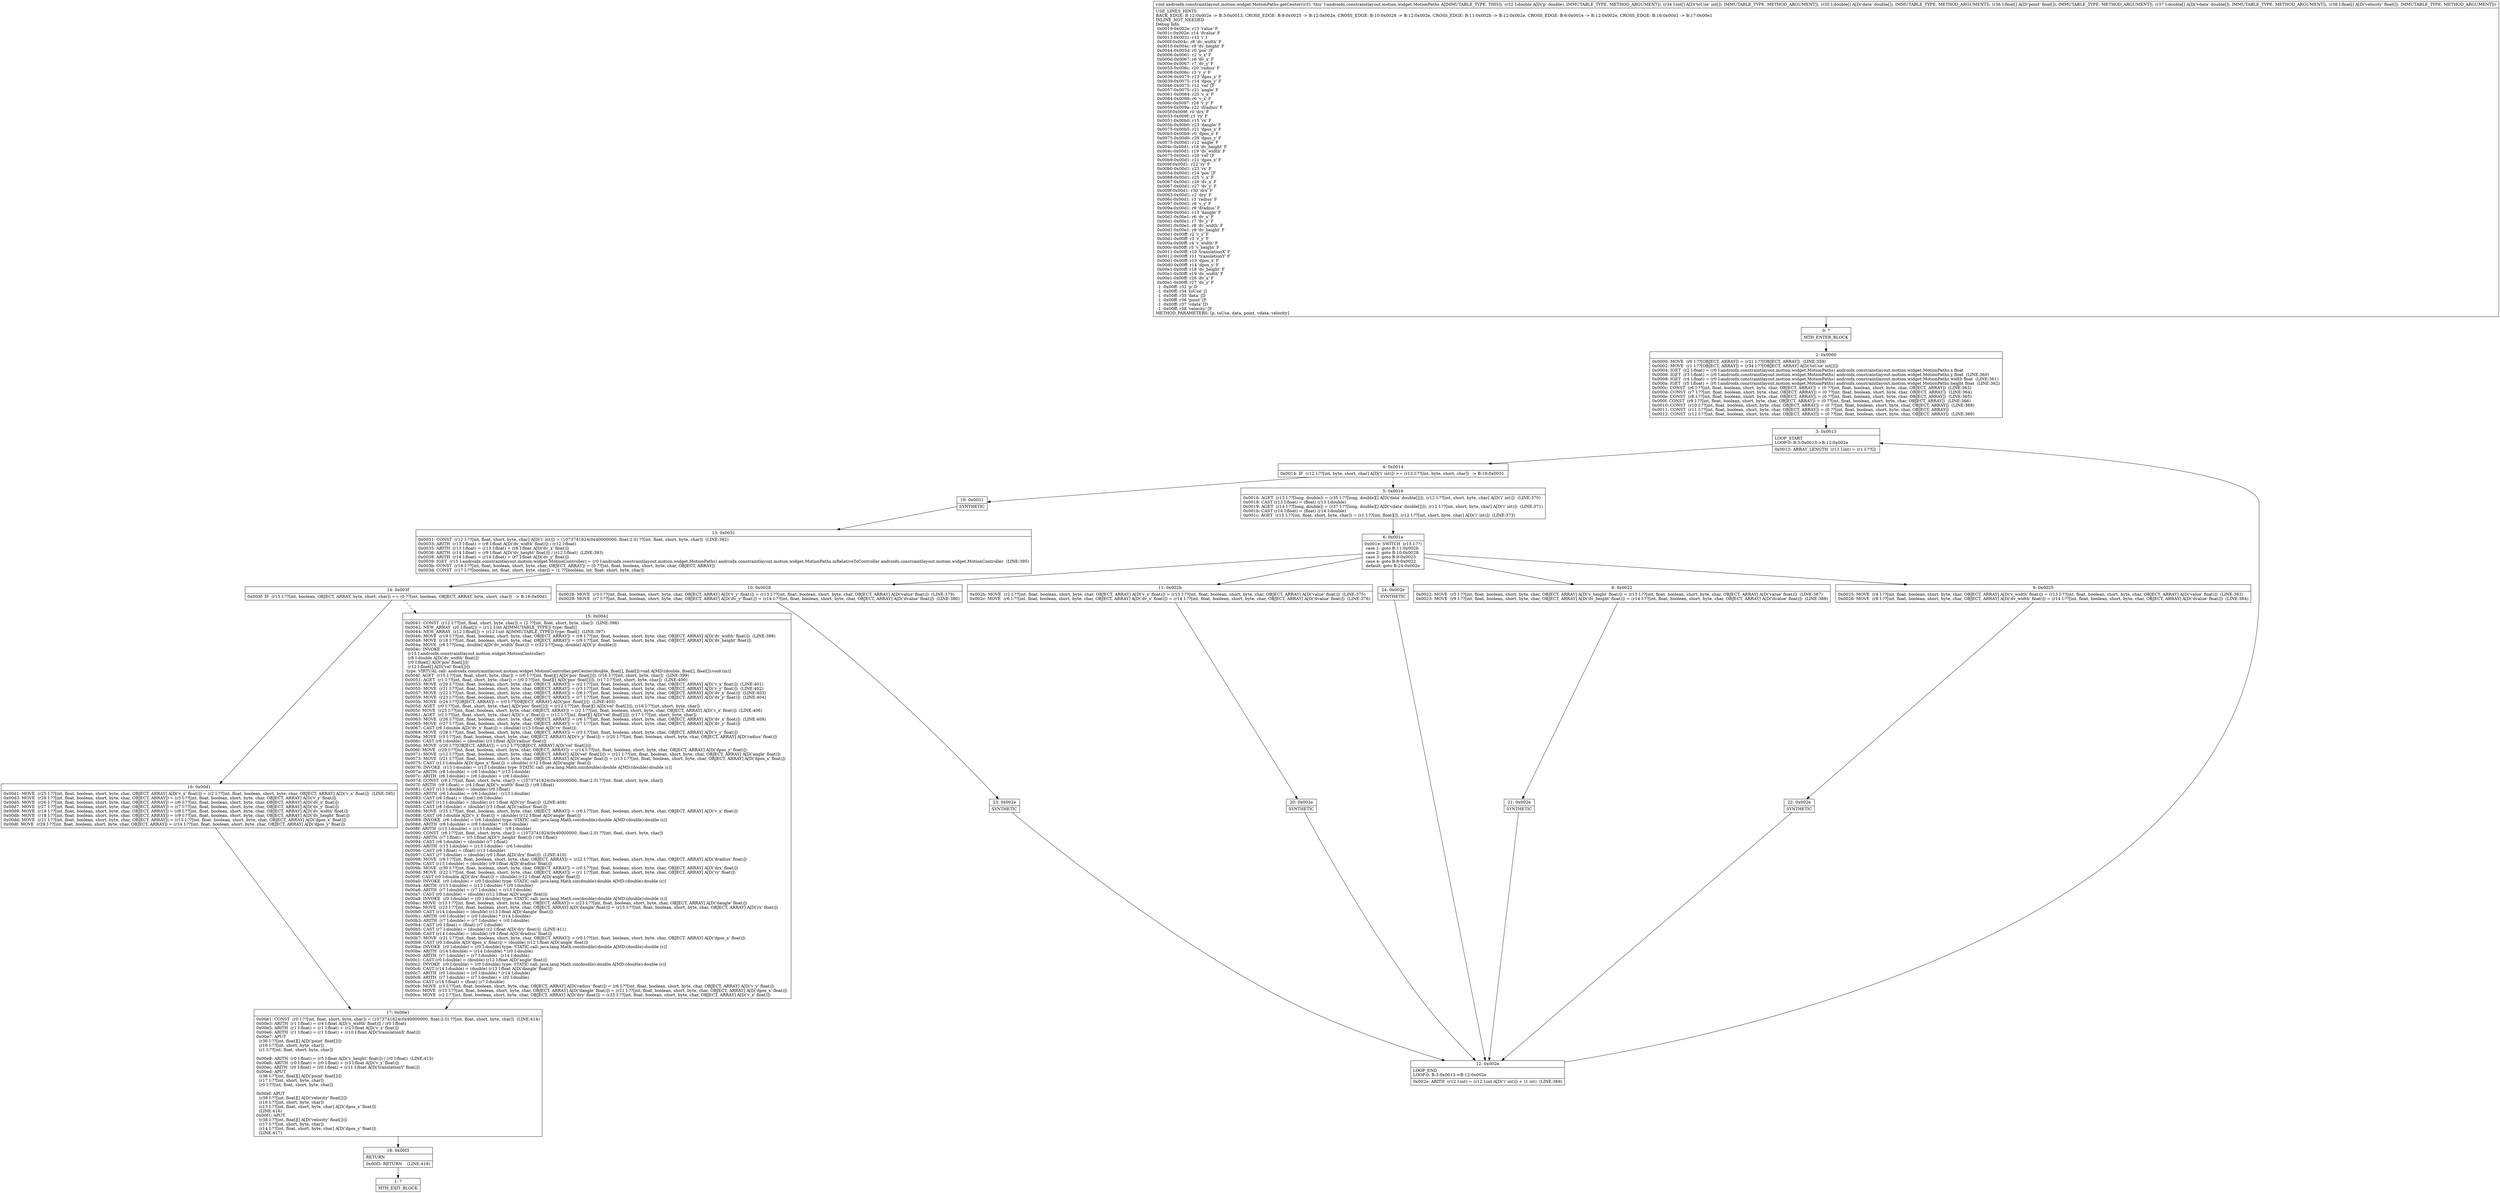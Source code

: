digraph "CFG forandroidx.constraintlayout.motion.widget.MotionPaths.getCenter(D[I[D[F[D[F)V" {
Node_0 [shape=record,label="{0\:\ ?|MTH_ENTER_BLOCK\l}"];
Node_2 [shape=record,label="{2\:\ 0x0000|0x0000: MOVE  (r0 I:??[OBJECT, ARRAY]) = (r31 I:??[OBJECT, ARRAY])  (LINE:359)\l0x0002: MOVE  (r1 I:??[OBJECT, ARRAY]) = (r34 I:??[OBJECT, ARRAY] A[D('toUse' int[])]) \l0x0004: IGET  (r2 I:float) = (r0 I:androidx.constraintlayout.motion.widget.MotionPaths) androidx.constraintlayout.motion.widget.MotionPaths.x float \l0x0006: IGET  (r3 I:float) = (r0 I:androidx.constraintlayout.motion.widget.MotionPaths) androidx.constraintlayout.motion.widget.MotionPaths.y float  (LINE:360)\l0x0008: IGET  (r4 I:float) = (r0 I:androidx.constraintlayout.motion.widget.MotionPaths) androidx.constraintlayout.motion.widget.MotionPaths.width float  (LINE:361)\l0x000a: IGET  (r5 I:float) = (r0 I:androidx.constraintlayout.motion.widget.MotionPaths) androidx.constraintlayout.motion.widget.MotionPaths.height float  (LINE:362)\l0x000c: CONST  (r6 I:??[int, float, boolean, short, byte, char, OBJECT, ARRAY]) = (0 ??[int, float, boolean, short, byte, char, OBJECT, ARRAY])  (LINE:363)\l0x000d: CONST  (r7 I:??[int, float, boolean, short, byte, char, OBJECT, ARRAY]) = (0 ??[int, float, boolean, short, byte, char, OBJECT, ARRAY])  (LINE:364)\l0x000e: CONST  (r8 I:??[int, float, boolean, short, byte, char, OBJECT, ARRAY]) = (0 ??[int, float, boolean, short, byte, char, OBJECT, ARRAY])  (LINE:365)\l0x000f: CONST  (r9 I:??[int, float, boolean, short, byte, char, OBJECT, ARRAY]) = (0 ??[int, float, boolean, short, byte, char, OBJECT, ARRAY])  (LINE:366)\l0x0010: CONST  (r10 I:??[int, float, boolean, short, byte, char, OBJECT, ARRAY]) = (0 ??[int, float, boolean, short, byte, char, OBJECT, ARRAY])  (LINE:368)\l0x0011: CONST  (r11 I:??[int, float, boolean, short, byte, char, OBJECT, ARRAY]) = (0 ??[int, float, boolean, short, byte, char, OBJECT, ARRAY]) \l0x0012: CONST  (r12 I:??[int, float, boolean, short, byte, char, OBJECT, ARRAY]) = (0 ??[int, float, boolean, short, byte, char, OBJECT, ARRAY])  (LINE:369)\l}"];
Node_3 [shape=record,label="{3\:\ 0x0013|LOOP_START\lLOOP:0: B:3:0x0013\-\>B:12:0x002e\l|0x0013: ARRAY_LENGTH  (r13 I:int) = (r1 I:??[]) \l}"];
Node_4 [shape=record,label="{4\:\ 0x0014|0x0014: IF  (r12 I:??[int, byte, short, char] A[D('i' int)]) \>= (r13 I:??[int, byte, short, char])  \-\> B:19:0x0031 \l}"];
Node_5 [shape=record,label="{5\:\ 0x0016|0x0016: AGET  (r13 I:??[long, double]) = (r35 I:??[long, double][] A[D('data' double[])]), (r12 I:??[int, short, byte, char] A[D('i' int)])  (LINE:370)\l0x0018: CAST (r13 I:float) = (float) (r13 I:double) \l0x0019: AGET  (r14 I:??[long, double]) = (r37 I:??[long, double][] A[D('vdata' double[])]), (r12 I:??[int, short, byte, char] A[D('i' int)])  (LINE:371)\l0x001b: CAST (r14 I:float) = (float) (r14 I:double) \l0x001c: AGET  (r15 I:??[int, float, short, byte, char]) = (r1 I:??[int, float][]), (r12 I:??[int, short, byte, char] A[D('i' int)])  (LINE:373)\l}"];
Node_6 [shape=record,label="{6\:\ 0x001e|0x001e: SWITCH  (r15 I:??)\l case 1: goto B:11:0x002b\l case 2: goto B:10:0x0028\l case 3: goto B:9:0x0025\l case 4: goto B:8:0x0022\l default: goto B:24:0x002e \l}"];
Node_8 [shape=record,label="{8\:\ 0x0022|0x0022: MOVE  (r5 I:??[int, float, boolean, short, byte, char, OBJECT, ARRAY] A[D('v_height' float)]) = (r13 I:??[int, float, boolean, short, byte, char, OBJECT, ARRAY] A[D('value' float)])  (LINE:387)\l0x0023: MOVE  (r9 I:??[int, float, boolean, short, byte, char, OBJECT, ARRAY] A[D('dv_height' float)]) = (r14 I:??[int, float, boolean, short, byte, char, OBJECT, ARRAY] A[D('dvalue' float)])  (LINE:388)\l}"];
Node_21 [shape=record,label="{21\:\ 0x002e|SYNTHETIC\l}"];
Node_12 [shape=record,label="{12\:\ 0x002e|LOOP_END\lLOOP:0: B:3:0x0013\-\>B:12:0x002e\l|0x002e: ARITH  (r12 I:int) = (r12 I:int A[D('i' int)]) + (1 int)  (LINE:369)\l}"];
Node_9 [shape=record,label="{9\:\ 0x0025|0x0025: MOVE  (r4 I:??[int, float, boolean, short, byte, char, OBJECT, ARRAY] A[D('v_width' float)]) = (r13 I:??[int, float, boolean, short, byte, char, OBJECT, ARRAY] A[D('value' float)])  (LINE:383)\l0x0026: MOVE  (r8 I:??[int, float, boolean, short, byte, char, OBJECT, ARRAY] A[D('dv_width' float)]) = (r14 I:??[int, float, boolean, short, byte, char, OBJECT, ARRAY] A[D('dvalue' float)])  (LINE:384)\l}"];
Node_22 [shape=record,label="{22\:\ 0x002e|SYNTHETIC\l}"];
Node_10 [shape=record,label="{10\:\ 0x0028|0x0028: MOVE  (r3 I:??[int, float, boolean, short, byte, char, OBJECT, ARRAY] A[D('v_y' float)]) = (r13 I:??[int, float, boolean, short, byte, char, OBJECT, ARRAY] A[D('value' float)])  (LINE:379)\l0x0029: MOVE  (r7 I:??[int, float, boolean, short, byte, char, OBJECT, ARRAY] A[D('dv_y' float)]) = (r14 I:??[int, float, boolean, short, byte, char, OBJECT, ARRAY] A[D('dvalue' float)])  (LINE:380)\l}"];
Node_23 [shape=record,label="{23\:\ 0x002e|SYNTHETIC\l}"];
Node_11 [shape=record,label="{11\:\ 0x002b|0x002b: MOVE  (r2 I:??[int, float, boolean, short, byte, char, OBJECT, ARRAY] A[D('v_x' float)]) = (r13 I:??[int, float, boolean, short, byte, char, OBJECT, ARRAY] A[D('value' float)])  (LINE:375)\l0x002c: MOVE  (r6 I:??[int, float, boolean, short, byte, char, OBJECT, ARRAY] A[D('dv_x' float)]) = (r14 I:??[int, float, boolean, short, byte, char, OBJECT, ARRAY] A[D('dvalue' float)])  (LINE:376)\l}"];
Node_20 [shape=record,label="{20\:\ 0x002e|SYNTHETIC\l}"];
Node_24 [shape=record,label="{24\:\ 0x002e|SYNTHETIC\l}"];
Node_19 [shape=record,label="{19\:\ 0x0031|SYNTHETIC\l}"];
Node_13 [shape=record,label="{13\:\ 0x0031|0x0031: CONST  (r12 I:??[int, float, short, byte, char] A[D('i' int)]) = (1073741824(0x40000000, float:2.0) ??[int, float, short, byte, char])  (LINE:392)\l0x0033: ARITH  (r13 I:float) = (r8 I:float A[D('dv_width' float)]) \/ (r12 I:float) \l0x0035: ARITH  (r13 I:float) = (r13 I:float) + (r6 I:float A[D('dv_x' float)]) \l0x0036: ARITH  (r14 I:float) = (r9 I:float A[D('dv_height' float)]) \/ (r12 I:float)  (LINE:393)\l0x0038: ARITH  (r14 I:float) = (r14 I:float) + (r7 I:float A[D('dv_y' float)]) \l0x0039: IGET  (r15 I:androidx.constraintlayout.motion.widget.MotionController) = (r0 I:androidx.constraintlayout.motion.widget.MotionPaths) androidx.constraintlayout.motion.widget.MotionPaths.mRelativeToController androidx.constraintlayout.motion.widget.MotionController  (LINE:395)\l0x003b: CONST  (r16 I:??[int, float, boolean, short, byte, char, OBJECT, ARRAY]) = (0 ??[int, float, boolean, short, byte, char, OBJECT, ARRAY]) \l0x003d: CONST  (r17 I:??[boolean, int, float, short, byte, char]) = (1 ??[boolean, int, float, short, byte, char]) \l}"];
Node_14 [shape=record,label="{14\:\ 0x003f|0x003f: IF  (r15 I:??[int, boolean, OBJECT, ARRAY, byte, short, char]) == (0 ??[int, boolean, OBJECT, ARRAY, byte, short, char])  \-\> B:16:0x00d1 \l}"];
Node_15 [shape=record,label="{15\:\ 0x0041|0x0041: CONST  (r12 I:??[int, float, short, byte, char]) = (2 ??[int, float, short, byte, char])  (LINE:396)\l0x0042: NEW_ARRAY  (r0 I:float[]) = (r12 I:int A[IMMUTABLE_TYPE]) type: float[] \l0x0044: NEW_ARRAY  (r12 I:float[]) = (r12 I:int A[IMMUTABLE_TYPE]) type: float[]  (LINE:397)\l0x0046: MOVE  (r19 I:??[int, float, boolean, short, byte, char, OBJECT, ARRAY]) = (r8 I:??[int, float, boolean, short, byte, char, OBJECT, ARRAY] A[D('dv_width' float)])  (LINE:398)\l0x0048: MOVE  (r18 I:??[int, float, boolean, short, byte, char, OBJECT, ARRAY]) = (r9 I:??[int, float, boolean, short, byte, char, OBJECT, ARRAY] A[D('dv_height' float)]) \l0x004a: MOVE  (r8 I:??[long, double] A[D('dv_width' float)]) = (r32 I:??[long, double] A[D('p' double)]) \l0x004c: INVOKE  \l  (r15 I:androidx.constraintlayout.motion.widget.MotionController)\l  (r8 I:double A[D('dv_width' float)])\l  (r0 I:float[] A[D('pos' float[])])\l  (r12 I:float[] A[D('vel' float[])])\l type: VIRTUAL call: androidx.constraintlayout.motion.widget.MotionController.getCenter(double, float[], float[]):void A[MD:(double, float[], float[]):void (m)]\l0x004f: AGET  (r15 I:??[int, float, short, byte, char]) = (r0 I:??[int, float][] A[D('pos' float[])]), (r16 I:??[int, short, byte, char])  (LINE:399)\l0x0051: AGET  (r1 I:??[int, float, short, byte, char]) = (r0 I:??[int, float][] A[D('pos' float[])]), (r17 I:??[int, short, byte, char])  (LINE:400)\l0x0053: MOVE  (r20 I:??[int, float, boolean, short, byte, char, OBJECT, ARRAY]) = (r2 I:??[int, float, boolean, short, byte, char, OBJECT, ARRAY] A[D('v_x' float)])  (LINE:401)\l0x0055: MOVE  (r21 I:??[int, float, boolean, short, byte, char, OBJECT, ARRAY]) = (r3 I:??[int, float, boolean, short, byte, char, OBJECT, ARRAY] A[D('v_y' float)])  (LINE:402)\l0x0057: MOVE  (r22 I:??[int, float, boolean, short, byte, char, OBJECT, ARRAY]) = (r6 I:??[int, float, boolean, short, byte, char, OBJECT, ARRAY] A[D('dv_x' float)])  (LINE:403)\l0x0059: MOVE  (r23 I:??[int, float, boolean, short, byte, char, OBJECT, ARRAY]) = (r7 I:??[int, float, boolean, short, byte, char, OBJECT, ARRAY] A[D('dv_y' float)])  (LINE:404)\l0x005b: MOVE  (r24 I:??[OBJECT, ARRAY]) = (r0 I:??[OBJECT, ARRAY] A[D('pos' float[])])  (LINE:405)\l0x005d: AGET  (r0 I:??[int, float, short, byte, char] A[D('pos' float[])]) = (r12 I:??[int, float][] A[D('vel' float[])]), (r16 I:??[int, short, byte, char]) \l0x005f: MOVE  (r25 I:??[int, float, boolean, short, byte, char, OBJECT, ARRAY]) = (r2 I:??[int, float, boolean, short, byte, char, OBJECT, ARRAY] A[D('v_x' float)])  (LINE:406)\l0x0061: AGET  (r2 I:??[int, float, short, byte, char] A[D('v_x' float)]) = (r12 I:??[int, float][] A[D('vel' float[])]), (r17 I:??[int, short, byte, char]) \l0x0063: MOVE  (r26 I:??[int, float, boolean, short, byte, char, OBJECT, ARRAY]) = (r6 I:??[int, float, boolean, short, byte, char, OBJECT, ARRAY] A[D('dv_x' float)])  (LINE:408)\l0x0065: MOVE  (r27 I:??[int, float, boolean, short, byte, char, OBJECT, ARRAY]) = (r7 I:??[int, float, boolean, short, byte, char, OBJECT, ARRAY] A[D('dv_y' float)]) \l0x0067: CAST (r6 I:double A[D('dv_x' float)]) = (double) (r15 I:float A[D('rx' float)]) \l0x0068: MOVE  (r28 I:??[int, float, boolean, short, byte, char, OBJECT, ARRAY]) = (r3 I:??[int, float, boolean, short, byte, char, OBJECT, ARRAY] A[D('v_y' float)]) \l0x006a: MOVE  (r3 I:??[int, float, boolean, short, byte, char, OBJECT, ARRAY] A[D('v_y' float)]) = (r20 I:??[int, float, boolean, short, byte, char, OBJECT, ARRAY] A[D('radius' float)]) \l0x006c: CAST (r8 I:double) = (double) (r3 I:float A[D('radius' float)]) \l0x006d: MOVE  (r20 I:??[OBJECT, ARRAY]) = (r12 I:??[OBJECT, ARRAY] A[D('vel' float[])]) \l0x006f: MOVE  (r29 I:??[int, float, boolean, short, byte, char, OBJECT, ARRAY]) = (r14 I:??[int, float, boolean, short, byte, char, OBJECT, ARRAY] A[D('dpos_y' float)]) \l0x0071: MOVE  (r12 I:??[int, float, boolean, short, byte, char, OBJECT, ARRAY] A[D('vel' float[])]) = (r21 I:??[int, float, boolean, short, byte, char, OBJECT, ARRAY] A[D('angle' float)]) \l0x0073: MOVE  (r21 I:??[int, float, boolean, short, byte, char, OBJECT, ARRAY] A[D('angle' float)]) = (r13 I:??[int, float, boolean, short, byte, char, OBJECT, ARRAY] A[D('dpos_x' float)]) \l0x0075: CAST (r13 I:double A[D('dpos_x' float)]) = (double) (r12 I:float A[D('angle' float)]) \l0x0076: INVOKE  (r13 I:double) = (r13 I:double) type: STATIC call: java.lang.Math.sin(double):double A[MD:(double):double (c)]\l0x007a: ARITH  (r8 I:double) = (r8 I:double) * (r13 I:double) \l0x007c: ARITH  (r6 I:double) = (r6 I:double) + (r8 I:double) \l0x007d: CONST  (r8 I:??[int, float, short, byte, char]) = (1073741824(0x40000000, float:2.0) ??[int, float, short, byte, char]) \l0x007f: ARITH  (r9 I:float) = (r4 I:float A[D('v_width' float)]) \/ (r8 I:float) \l0x0081: CAST (r13 I:double) = (double) (r9 I:float) \l0x0082: ARITH  (r6 I:double) = (r6 I:double) \- (r13 I:double) \l0x0083: CAST (r6 I:float) = (float) (r6 I:double) \l0x0084: CAST (r13 I:double) = (double) (r1 I:float A[D('ry' float)])  (LINE:409)\l0x0085: CAST (r8 I:double) = (double) (r3 I:float A[D('radius' float)]) \l0x0086: MOVE  (r25 I:??[int, float, boolean, short, byte, char, OBJECT, ARRAY]) = (r6 I:??[int, float, boolean, short, byte, char, OBJECT, ARRAY] A[D('v_x' float)]) \l0x0088: CAST (r6 I:double A[D('v_x' float)]) = (double) (r12 I:float A[D('angle' float)]) \l0x0089: INVOKE  (r6 I:double) = (r6 I:double) type: STATIC call: java.lang.Math.cos(double):double A[MD:(double):double (c)]\l0x008d: ARITH  (r8 I:double) = (r8 I:double) * (r6 I:double) \l0x008f: ARITH  (r13 I:double) = (r13 I:double) \- (r8 I:double) \l0x0090: CONST  (r6 I:??[int, float, short, byte, char]) = (1073741824(0x40000000, float:2.0) ??[int, float, short, byte, char]) \l0x0092: ARITH  (r7 I:float) = (r5 I:float A[D('v_height' float)]) \/ (r6 I:float) \l0x0094: CAST (r6 I:double) = (double) (r7 I:float) \l0x0095: ARITH  (r13 I:double) = (r13 I:double) \- (r6 I:double) \l0x0096: CAST (r6 I:float) = (float) (r13 I:double) \l0x0097: CAST (r7 I:double) = (double) (r0 I:float A[D('drx' float)])  (LINE:410)\l0x0098: MOVE  (r9 I:??[int, float, boolean, short, byte, char, OBJECT, ARRAY]) = (r22 I:??[int, float, boolean, short, byte, char, OBJECT, ARRAY] A[D('dradius' float)]) \l0x009a: CAST (r13 I:double) = (double) (r9 I:float A[D('dradius' float)]) \l0x009b: MOVE  (r30 I:??[int, float, boolean, short, byte, char, OBJECT, ARRAY]) = (r0 I:??[int, float, boolean, short, byte, char, OBJECT, ARRAY] A[D('drx' float)]) \l0x009d: MOVE  (r22 I:??[int, float, boolean, short, byte, char, OBJECT, ARRAY]) = (r1 I:??[int, float, boolean, short, byte, char, OBJECT, ARRAY] A[D('ry' float)]) \l0x009f: CAST (r0 I:double A[D('drx' float)]) = (double) (r12 I:float A[D('angle' float)]) \l0x00a0: INVOKE  (r0 I:double) = (r0 I:double) type: STATIC call: java.lang.Math.sin(double):double A[MD:(double):double (c)]\l0x00a4: ARITH  (r13 I:double) = (r13 I:double) * (r0 I:double) \l0x00a6: ARITH  (r7 I:double) = (r7 I:double) + (r13 I:double) \l0x00a7: CAST (r0 I:double) = (double) (r12 I:float A[D('angle' float)]) \l0x00a8: INVOKE  (r0 I:double) = (r0 I:double) type: STATIC call: java.lang.Math.cos(double):double A[MD:(double):double (c)]\l0x00ac: MOVE  (r13 I:??[int, float, boolean, short, byte, char, OBJECT, ARRAY]) = (r23 I:??[int, float, boolean, short, byte, char, OBJECT, ARRAY] A[D('dangle' float)]) \l0x00ae: MOVE  (r23 I:??[int, float, boolean, short, byte, char, OBJECT, ARRAY] A[D('dangle' float)]) = (r15 I:??[int, float, boolean, short, byte, char, OBJECT, ARRAY] A[D('rx' float)]) \l0x00b0: CAST (r14 I:double) = (double) (r13 I:float A[D('dangle' float)]) \l0x00b1: ARITH  (r0 I:double) = (r0 I:double) * (r14 I:double) \l0x00b3: ARITH  (r7 I:double) = (r7 I:double) + (r0 I:double) \l0x00b4: CAST (r0 I:float) = (float) (r7 I:double) \l0x00b5: CAST (r7 I:double) = (double) (r2 I:float A[D('dry' float)])  (LINE:411)\l0x00b6: CAST (r14 I:double) = (double) (r9 I:float A[D('dradius' float)]) \l0x00b7: MOVE  (r21 I:??[int, float, boolean, short, byte, char, OBJECT, ARRAY]) = (r0 I:??[int, float, boolean, short, byte, char, OBJECT, ARRAY] A[D('dpos_x' float)]) \l0x00b9: CAST (r0 I:double A[D('dpos_x' float)]) = (double) (r12 I:float A[D('angle' float)]) \l0x00ba: INVOKE  (r0 I:double) = (r0 I:double) type: STATIC call: java.lang.Math.cos(double):double A[MD:(double):double (c)]\l0x00be: ARITH  (r14 I:double) = (r14 I:double) * (r0 I:double) \l0x00c0: ARITH  (r7 I:double) = (r7 I:double) \- (r14 I:double) \l0x00c1: CAST (r0 I:double) = (double) (r12 I:float A[D('angle' float)]) \l0x00c2: INVOKE  (r0 I:double) = (r0 I:double) type: STATIC call: java.lang.Math.sin(double):double A[MD:(double):double (c)]\l0x00c6: CAST (r14 I:double) = (double) (r13 I:float A[D('dangle' float)]) \l0x00c7: ARITH  (r0 I:double) = (r0 I:double) * (r14 I:double) \l0x00c9: ARITH  (r7 I:double) = (r7 I:double) + (r0 I:double) \l0x00ca: CAST (r14 I:float) = (float) (r7 I:double) \l0x00cb: MOVE  (r3 I:??[int, float, boolean, short, byte, char, OBJECT, ARRAY] A[D('radius' float)]) = (r6 I:??[int, float, boolean, short, byte, char, OBJECT, ARRAY] A[D('v_y' float)]) \l0x00cc: MOVE  (r13 I:??[int, float, boolean, short, byte, char, OBJECT, ARRAY] A[D('dangle' float)]) = (r21 I:??[int, float, boolean, short, byte, char, OBJECT, ARRAY] A[D('dpos_x' float)]) \l0x00ce: MOVE  (r2 I:??[int, float, boolean, short, byte, char, OBJECT, ARRAY] A[D('dry' float)]) = (r25 I:??[int, float, boolean, short, byte, char, OBJECT, ARRAY] A[D('v_x' float)]) \l}"];
Node_17 [shape=record,label="{17\:\ 0x00e1|0x00e1: CONST  (r0 I:??[int, float, short, byte, char]) = (1073741824(0x40000000, float:2.0) ??[int, float, short, byte, char])  (LINE:414)\l0x00e3: ARITH  (r1 I:float) = (r4 I:float A[D('v_width' float)]) \/ (r0 I:float) \l0x00e5: ARITH  (r1 I:float) = (r1 I:float) + (r2 I:float A[D('v_x' float)]) \l0x00e6: ARITH  (r1 I:float) = (r1 I:float) + (r10 I:float A[D('translationX' float)]) \l0x00e7: APUT  \l  (r36 I:??[int, float][] A[D('point' float[])])\l  (r16 I:??[int, short, byte, char])\l  (r1 I:??[int, float, short, byte, char])\l \l0x00e9: ARITH  (r0 I:float) = (r5 I:float A[D('v_height' float)]) \/ (r0 I:float)  (LINE:415)\l0x00eb: ARITH  (r0 I:float) = (r0 I:float) + (r3 I:float A[D('v_y' float)]) \l0x00ec: ARITH  (r0 I:float) = (r0 I:float) + (r11 I:float A[D('translationY' float)]) \l0x00ed: APUT  \l  (r36 I:??[int, float][] A[D('point' float[])])\l  (r17 I:??[int, short, byte, char])\l  (r0 I:??[int, float, short, byte, char])\l \l0x00ef: APUT  \l  (r38 I:??[int, float][] A[D('velocity' float[])])\l  (r16 I:??[int, short, byte, char])\l  (r13 I:??[int, float, short, byte, char] A[D('dpos_x' float)])\l  (LINE:416)\l0x00f1: APUT  \l  (r38 I:??[int, float][] A[D('velocity' float[])])\l  (r17 I:??[int, short, byte, char])\l  (r14 I:??[int, float, short, byte, char] A[D('dpos_y' float)])\l  (LINE:417)\l}"];
Node_18 [shape=record,label="{18\:\ 0x00f3|RETURN\l|0x00f3: RETURN    (LINE:418)\l}"];
Node_1 [shape=record,label="{1\:\ ?|MTH_EXIT_BLOCK\l}"];
Node_16 [shape=record,label="{16\:\ 0x00d1|0x00d1: MOVE  (r25 I:??[int, float, boolean, short, byte, char, OBJECT, ARRAY] A[D('v_x' float)]) = (r2 I:??[int, float, boolean, short, byte, char, OBJECT, ARRAY] A[D('v_x' float)])  (LINE:395)\l0x00d3: MOVE  (r28 I:??[int, float, boolean, short, byte, char, OBJECT, ARRAY]) = (r3 I:??[int, float, boolean, short, byte, char, OBJECT, ARRAY] A[D('v_y' float)]) \l0x00d5: MOVE  (r26 I:??[int, float, boolean, short, byte, char, OBJECT, ARRAY]) = (r6 I:??[int, float, boolean, short, byte, char, OBJECT, ARRAY] A[D('dv_x' float)]) \l0x00d7: MOVE  (r27 I:??[int, float, boolean, short, byte, char, OBJECT, ARRAY]) = (r7 I:??[int, float, boolean, short, byte, char, OBJECT, ARRAY] A[D('dv_y' float)]) \l0x00d9: MOVE  (r19 I:??[int, float, boolean, short, byte, char, OBJECT, ARRAY]) = (r8 I:??[int, float, boolean, short, byte, char, OBJECT, ARRAY] A[D('dv_width' float)]) \l0x00db: MOVE  (r18 I:??[int, float, boolean, short, byte, char, OBJECT, ARRAY]) = (r9 I:??[int, float, boolean, short, byte, char, OBJECT, ARRAY] A[D('dv_height' float)]) \l0x00dd: MOVE  (r21 I:??[int, float, boolean, short, byte, char, OBJECT, ARRAY]) = (r13 I:??[int, float, boolean, short, byte, char, OBJECT, ARRAY] A[D('dpos_x' float)]) \l0x00df: MOVE  (r29 I:??[int, float, boolean, short, byte, char, OBJECT, ARRAY]) = (r14 I:??[int, float, boolean, short, byte, char, OBJECT, ARRAY] A[D('dpos_y' float)]) \l}"];
MethodNode[shape=record,label="{void androidx.constraintlayout.motion.widget.MotionPaths.getCenter((r31 'this' I:androidx.constraintlayout.motion.widget.MotionPaths A[IMMUTABLE_TYPE, THIS]), (r32 I:double A[D('p' double), IMMUTABLE_TYPE, METHOD_ARGUMENT]), (r34 I:int[] A[D('toUse' int[]), IMMUTABLE_TYPE, METHOD_ARGUMENT]), (r35 I:double[] A[D('data' double[]), IMMUTABLE_TYPE, METHOD_ARGUMENT]), (r36 I:float[] A[D('point' float[]), IMMUTABLE_TYPE, METHOD_ARGUMENT]), (r37 I:double[] A[D('vdata' double[]), IMMUTABLE_TYPE, METHOD_ARGUMENT]), (r38 I:float[] A[D('velocity' float[]), IMMUTABLE_TYPE, METHOD_ARGUMENT]))  | USE_LINES_HINTS\lBACK_EDGE: B:12:0x002e \-\> B:3:0x0013, CROSS_EDGE: B:9:0x0025 \-\> B:12:0x002e, CROSS_EDGE: B:10:0x0028 \-\> B:12:0x002e, CROSS_EDGE: B:11:0x002b \-\> B:12:0x002e, CROSS_EDGE: B:6:0x001e \-\> B:12:0x002e, CROSS_EDGE: B:16:0x00d1 \-\> B:17:0x00e1\lINLINE_NOT_NEEDED\lDebug Info:\l  0x0019\-0x002e: r13 'value' F\l  0x001c\-0x002e: r14 'dvalue' F\l  0x0013\-0x0031: r12 'i' I\l  0x000f\-0x004c: r8 'dv_width' F\l  0x0010\-0x004c: r9 'dv_height' F\l  0x0044\-0x005d: r0 'pos' [F\l  0x0006\-0x0061: r2 'v_x' F\l  0x000d\-0x0067: r6 'dv_x' F\l  0x000e\-0x0067: r7 'dv_y' F\l  0x0055\-0x006c: r20 'radius' F\l  0x0008\-0x006c: r3 'v_y' F\l  0x0036\-0x0075: r13 'dpos_x' F\l  0x0039\-0x0075: r14 'dpos_y' F\l  0x0046\-0x0075: r12 'vel' [F\l  0x0057\-0x0075: r21 'angle' F\l  0x0061\-0x0084: r25 'v_x' F\l  0x0084\-0x0088: r6 'v_x' F\l  0x006c\-0x0097: r28 'v_y' F\l  0x0059\-0x009a: r22 'dradius' F\l  0x005f\-0x009f: r0 'drx' F\l  0x0053\-0x009f: r1 'ry' F\l  0x0051\-0x00b0: r15 'rx' F\l  0x005b\-0x00b0: r23 'dangle' F\l  0x0075\-0x00b5: r21 'dpos_x' F\l  0x00b5\-0x00b9: r0 'dpos_x' F\l  0x0075\-0x00d0: r29 'dpos_y' F\l  0x0075\-0x00d1: r12 'angle' F\l  0x004c\-0x00d1: r18 'dv_height' F\l  0x004c\-0x00d1: r19 'dv_width' F\l  0x0075\-0x00d1: r20 'vel' [F\l  0x00b9\-0x00d1: r21 'dpos_x' F\l  0x009f\-0x00d1: r22 'ry' F\l  0x00b0\-0x00d1: r23 'rx' F\l  0x005d\-0x00d1: r24 'pos' [F\l  0x0088\-0x00d1: r25 'v_x' F\l  0x0067\-0x00d1: r26 'dv_x' F\l  0x0067\-0x00d1: r27 'dv_y' F\l  0x009f\-0x00d1: r30 'drx' F\l  0x0063\-0x00d1: r2 'dry' F\l  0x006c\-0x00d1: r3 'radius' F\l  0x0097\-0x00d1: r6 'v_y' F\l  0x009a\-0x00d1: r9 'dradius' F\l  0x00b0\-0x00d1: r13 'dangle' F\l  0x00d1\-0x00e1: r6 'dv_x' F\l  0x00d1\-0x00e1: r7 'dv_y' F\l  0x00d1\-0x00e1: r8 'dv_width' F\l  0x00d1\-0x00e1: r9 'dv_height' F\l  0x00d1\-0x00ff: r2 'v_x' F\l  0x00d1\-0x00ff: r3 'v_y' F\l  0x000a\-0x00ff: r4 'v_width' F\l  0x000c\-0x00ff: r5 'v_height' F\l  0x0011\-0x00ff: r10 'translationX' F\l  0x0012\-0x00ff: r11 'translationY' F\l  0x00d1\-0x00ff: r13 'dpos_x' F\l  0x00d0\-0x00ff: r14 'dpos_y' F\l  0x00e1\-0x00ff: r18 'dv_height' F\l  0x00e1\-0x00ff: r19 'dv_width' F\l  0x00e1\-0x00ff: r26 'dv_x' F\l  0x00e1\-0x00ff: r27 'dv_y' F\l  \-1 \-0x00ff: r32 'p' D\l  \-1 \-0x00ff: r34 'toUse' [I\l  \-1 \-0x00ff: r35 'data' [D\l  \-1 \-0x00ff: r36 'point' [F\l  \-1 \-0x00ff: r37 'vdata' [D\l  \-1 \-0x00ff: r38 'velocity' [F\lMETHOD_PARAMETERS: [p, toUse, data, point, vdata, velocity]\l}"];
MethodNode -> Node_0;Node_0 -> Node_2;
Node_2 -> Node_3;
Node_3 -> Node_4;
Node_4 -> Node_5[style=dashed];
Node_4 -> Node_19;
Node_5 -> Node_6;
Node_6 -> Node_8;
Node_6 -> Node_9;
Node_6 -> Node_10;
Node_6 -> Node_11;
Node_6 -> Node_24;
Node_8 -> Node_21;
Node_21 -> Node_12;
Node_12 -> Node_3;
Node_9 -> Node_22;
Node_22 -> Node_12;
Node_10 -> Node_23;
Node_23 -> Node_12;
Node_11 -> Node_20;
Node_20 -> Node_12;
Node_24 -> Node_12;
Node_19 -> Node_13;
Node_13 -> Node_14;
Node_14 -> Node_15[style=dashed];
Node_14 -> Node_16;
Node_15 -> Node_17;
Node_17 -> Node_18;
Node_18 -> Node_1;
Node_16 -> Node_17;
}

